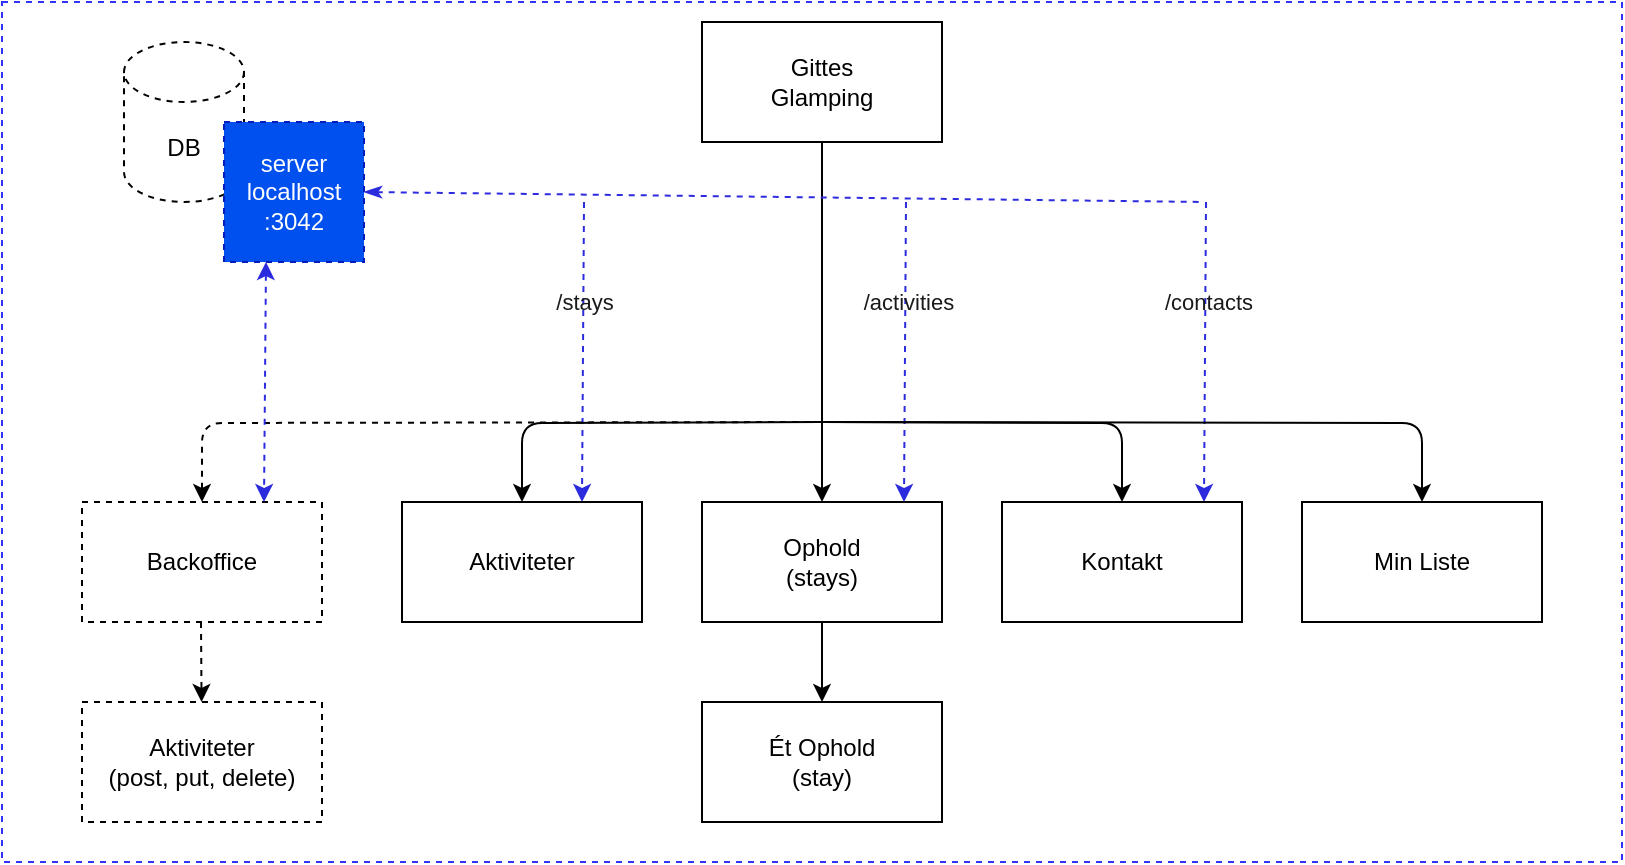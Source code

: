 <mxfile>
    <diagram id="oNf3jlyr0ECOPCALM7Od" name="Page-1">
        <mxGraphModel dx="663" dy="779" grid="1" gridSize="10" guides="1" tooltips="1" connect="1" arrows="1" fold="1" page="1" pageScale="1" pageWidth="827" pageHeight="1169" math="0" shadow="0">
            <root>
                <mxCell id="0"/>
                <mxCell id="1" parent="0"/>
                <mxCell id="49" value="" style="rounded=0;whiteSpace=wrap;html=1;dashed=1;strokeColor=#3333FF;fontColor=#FFFFFF;fillColor=default;" vertex="1" parent="1">
                    <mxGeometry x="9" y="10" width="810" height="430" as="geometry"/>
                </mxCell>
                <mxCell id="36" value="" style="endArrow=classic;html=1;dashed=1;strokeColor=#2C2CDE;entryX=0.75;entryY=0;entryDx=0;entryDy=0;" edge="1" parent="1" target="10">
                    <mxGeometry width="50" height="50" relative="1" as="geometry">
                        <mxPoint x="300" y="110" as="sourcePoint"/>
                        <mxPoint x="450" y="330" as="targetPoint"/>
                    </mxGeometry>
                </mxCell>
                <mxCell id="43" value="/stays" style="edgeLabel;html=1;align=center;verticalAlign=middle;resizable=0;points=[];fontColor=#1A1A1A;labelBackgroundColor=none;" vertex="1" connectable="0" parent="36">
                    <mxGeometry x="-0.373" y="-3" relative="1" as="geometry">
                        <mxPoint x="3" y="3" as="offset"/>
                    </mxGeometry>
                </mxCell>
                <mxCell id="37" value="" style="endArrow=classic;html=1;dashed=1;strokeColor=#2C2CDE;entryX=0.75;entryY=0;entryDx=0;entryDy=0;" edge="1" parent="1">
                    <mxGeometry width="50" height="50" relative="1" as="geometry">
                        <mxPoint x="461" y="110" as="sourcePoint"/>
                        <mxPoint x="460" y="260" as="targetPoint"/>
                    </mxGeometry>
                </mxCell>
                <mxCell id="44" value="/activities" style="edgeLabel;html=1;align=center;verticalAlign=middle;resizable=0;points=[];fontColor=#1A1A1A;labelBackgroundColor=none;" vertex="1" connectable="0" parent="37">
                    <mxGeometry x="0.333" y="1" relative="1" as="geometry">
                        <mxPoint y="-50" as="offset"/>
                    </mxGeometry>
                </mxCell>
                <mxCell id="38" value="" style="endArrow=classic;html=1;dashed=1;strokeColor=#2C2CDE;entryX=0.75;entryY=0;entryDx=0;entryDy=0;" edge="1" parent="1">
                    <mxGeometry width="50" height="50" relative="1" as="geometry">
                        <mxPoint x="611" y="110" as="sourcePoint"/>
                        <mxPoint x="610" y="260" as="targetPoint"/>
                    </mxGeometry>
                </mxCell>
                <mxCell id="45" value="/contacts" style="edgeLabel;html=1;align=center;verticalAlign=middle;resizable=0;points=[];fontColor=#1A1A1A;labelBackgroundColor=none;" vertex="1" connectable="0" parent="38">
                    <mxGeometry x="0.333" y="1" relative="1" as="geometry">
                        <mxPoint y="-50" as="offset"/>
                    </mxGeometry>
                </mxCell>
                <mxCell id="2" value="Gittes&lt;br&gt;Glamping" style="rounded=0;whiteSpace=wrap;html=1;" vertex="1" parent="1">
                    <mxGeometry x="359" y="20" width="120" height="60" as="geometry"/>
                </mxCell>
                <mxCell id="3" value="" style="endArrow=classic;html=1;exitX=0.5;exitY=1;exitDx=0;exitDy=0;entryX=0.5;entryY=0;entryDx=0;entryDy=0;" edge="1" parent="1" source="2" target="4">
                    <mxGeometry width="50" height="50" relative="1" as="geometry">
                        <mxPoint x="599" y="520" as="sourcePoint"/>
                        <mxPoint x="419" y="260" as="targetPoint"/>
                    </mxGeometry>
                </mxCell>
                <mxCell id="4" value="Ophold&lt;br&gt;(stays)" style="rounded=0;whiteSpace=wrap;html=1;" vertex="1" parent="1">
                    <mxGeometry x="359" y="260" width="120" height="60" as="geometry"/>
                </mxCell>
                <mxCell id="5" value="Ét Ophold&lt;br&gt;(stay)" style="rounded=0;whiteSpace=wrap;html=1;" vertex="1" parent="1">
                    <mxGeometry x="359" y="360" width="120" height="60" as="geometry"/>
                </mxCell>
                <mxCell id="6" value="" style="endArrow=classic;html=1;exitX=0.5;exitY=1;exitDx=0;exitDy=0;entryX=0.5;entryY=0;entryDx=0;entryDy=0;" edge="1" parent="1" source="4" target="5">
                    <mxGeometry width="50" height="50" relative="1" as="geometry">
                        <mxPoint x="429" y="200" as="sourcePoint"/>
                        <mxPoint x="429" y="270" as="targetPoint"/>
                    </mxGeometry>
                </mxCell>
                <mxCell id="7" value="Kontakt" style="rounded=0;whiteSpace=wrap;html=1;" vertex="1" parent="1">
                    <mxGeometry x="509" y="260" width="120" height="60" as="geometry"/>
                </mxCell>
                <mxCell id="9" value="" style="endArrow=classic;html=1;entryX=0.5;entryY=0;entryDx=0;entryDy=0;edgeStyle=orthogonalEdgeStyle;" edge="1" parent="1" target="7">
                    <mxGeometry width="50" height="50" relative="1" as="geometry">
                        <mxPoint x="419" y="220" as="sourcePoint"/>
                        <mxPoint x="689" y="220" as="targetPoint"/>
                    </mxGeometry>
                </mxCell>
                <mxCell id="10" value="Aktiviteter" style="rounded=0;whiteSpace=wrap;html=1;" vertex="1" parent="1">
                    <mxGeometry x="209" y="260" width="120" height="60" as="geometry"/>
                </mxCell>
                <mxCell id="11" value="" style="endArrow=classic;html=1;edgeStyle=orthogonalEdgeStyle;" edge="1" parent="1" target="10">
                    <mxGeometry width="50" height="50" relative="1" as="geometry">
                        <mxPoint x="419" y="220" as="sourcePoint"/>
                        <mxPoint x="639" y="270" as="targetPoint"/>
                    </mxGeometry>
                </mxCell>
                <mxCell id="12" value="Min Liste" style="rounded=0;whiteSpace=wrap;html=1;" vertex="1" parent="1">
                    <mxGeometry x="659" y="260" width="120" height="60" as="geometry"/>
                </mxCell>
                <mxCell id="13" value="" style="endArrow=classic;html=1;entryX=0.5;entryY=0;entryDx=0;entryDy=0;edgeStyle=orthogonalEdgeStyle;" edge="1" parent="1" target="12">
                    <mxGeometry width="50" height="50" relative="1" as="geometry">
                        <mxPoint x="419" y="220" as="sourcePoint"/>
                        <mxPoint x="579" y="270" as="targetPoint"/>
                    </mxGeometry>
                </mxCell>
                <mxCell id="14" value="Backoffice" style="rounded=0;whiteSpace=wrap;html=1;dashed=1;" vertex="1" parent="1">
                    <mxGeometry x="49" y="260" width="120" height="60" as="geometry"/>
                </mxCell>
                <mxCell id="15" value="" style="endArrow=classic;html=1;edgeStyle=orthogonalEdgeStyle;dashed=1;" edge="1" parent="1" target="14">
                    <mxGeometry width="50" height="50" relative="1" as="geometry">
                        <mxPoint x="419" y="220" as="sourcePoint"/>
                        <mxPoint x="279" y="270" as="targetPoint"/>
                    </mxGeometry>
                </mxCell>
                <mxCell id="16" value="Aktiviteter&lt;br&gt;(post, put, delete)" style="rounded=0;whiteSpace=wrap;html=1;dashed=1;" vertex="1" parent="1">
                    <mxGeometry x="49" y="360" width="120" height="60" as="geometry"/>
                </mxCell>
                <mxCell id="18" value="" style="endArrow=classic;html=1;exitX=0.5;exitY=1;exitDx=0;exitDy=0;dashed=1;" edge="1" parent="1" target="16">
                    <mxGeometry width="50" height="50" relative="1" as="geometry">
                        <mxPoint x="108.5" y="320" as="sourcePoint"/>
                        <mxPoint x="109" y="360" as="targetPoint"/>
                    </mxGeometry>
                </mxCell>
                <mxCell id="19" value="DB" style="shape=cylinder3;whiteSpace=wrap;html=1;boundedLbl=1;backgroundOutline=1;size=15;fillColor=default;dashed=1;" vertex="1" parent="1">
                    <mxGeometry x="70" y="30" width="60" height="80" as="geometry"/>
                </mxCell>
                <mxCell id="20" value="server&lt;br&gt;localhost&lt;br&gt;:3042" style="whiteSpace=wrap;html=1;aspect=fixed;dashed=1;fillColor=#0050ef;fontColor=#ffffff;strokeColor=#001DBC;" vertex="1" parent="1">
                    <mxGeometry x="120" y="70" width="70" height="70" as="geometry"/>
                </mxCell>
                <mxCell id="40" value="" style="endArrow=classic;html=1;dashed=1;strokeColor=#2C2CDE;startArrow=classic;startFill=1;" edge="1" parent="1">
                    <mxGeometry width="50" height="50" relative="1" as="geometry">
                        <mxPoint x="141" y="140" as="sourcePoint"/>
                        <mxPoint x="140" y="260" as="targetPoint"/>
                    </mxGeometry>
                </mxCell>
                <mxCell id="42" value="" style="endArrow=none;dashed=1;html=1;strokeColor=#2C2CDE;exitX=1;exitY=0.5;exitDx=0;exitDy=0;startArrow=classicThin;startFill=1;" edge="1" parent="1" source="20">
                    <mxGeometry width="50" height="50" relative="1" as="geometry">
                        <mxPoint x="400" y="380" as="sourcePoint"/>
                        <mxPoint x="610" y="110" as="targetPoint"/>
                    </mxGeometry>
                </mxCell>
            </root>
        </mxGraphModel>
    </diagram>
</mxfile>